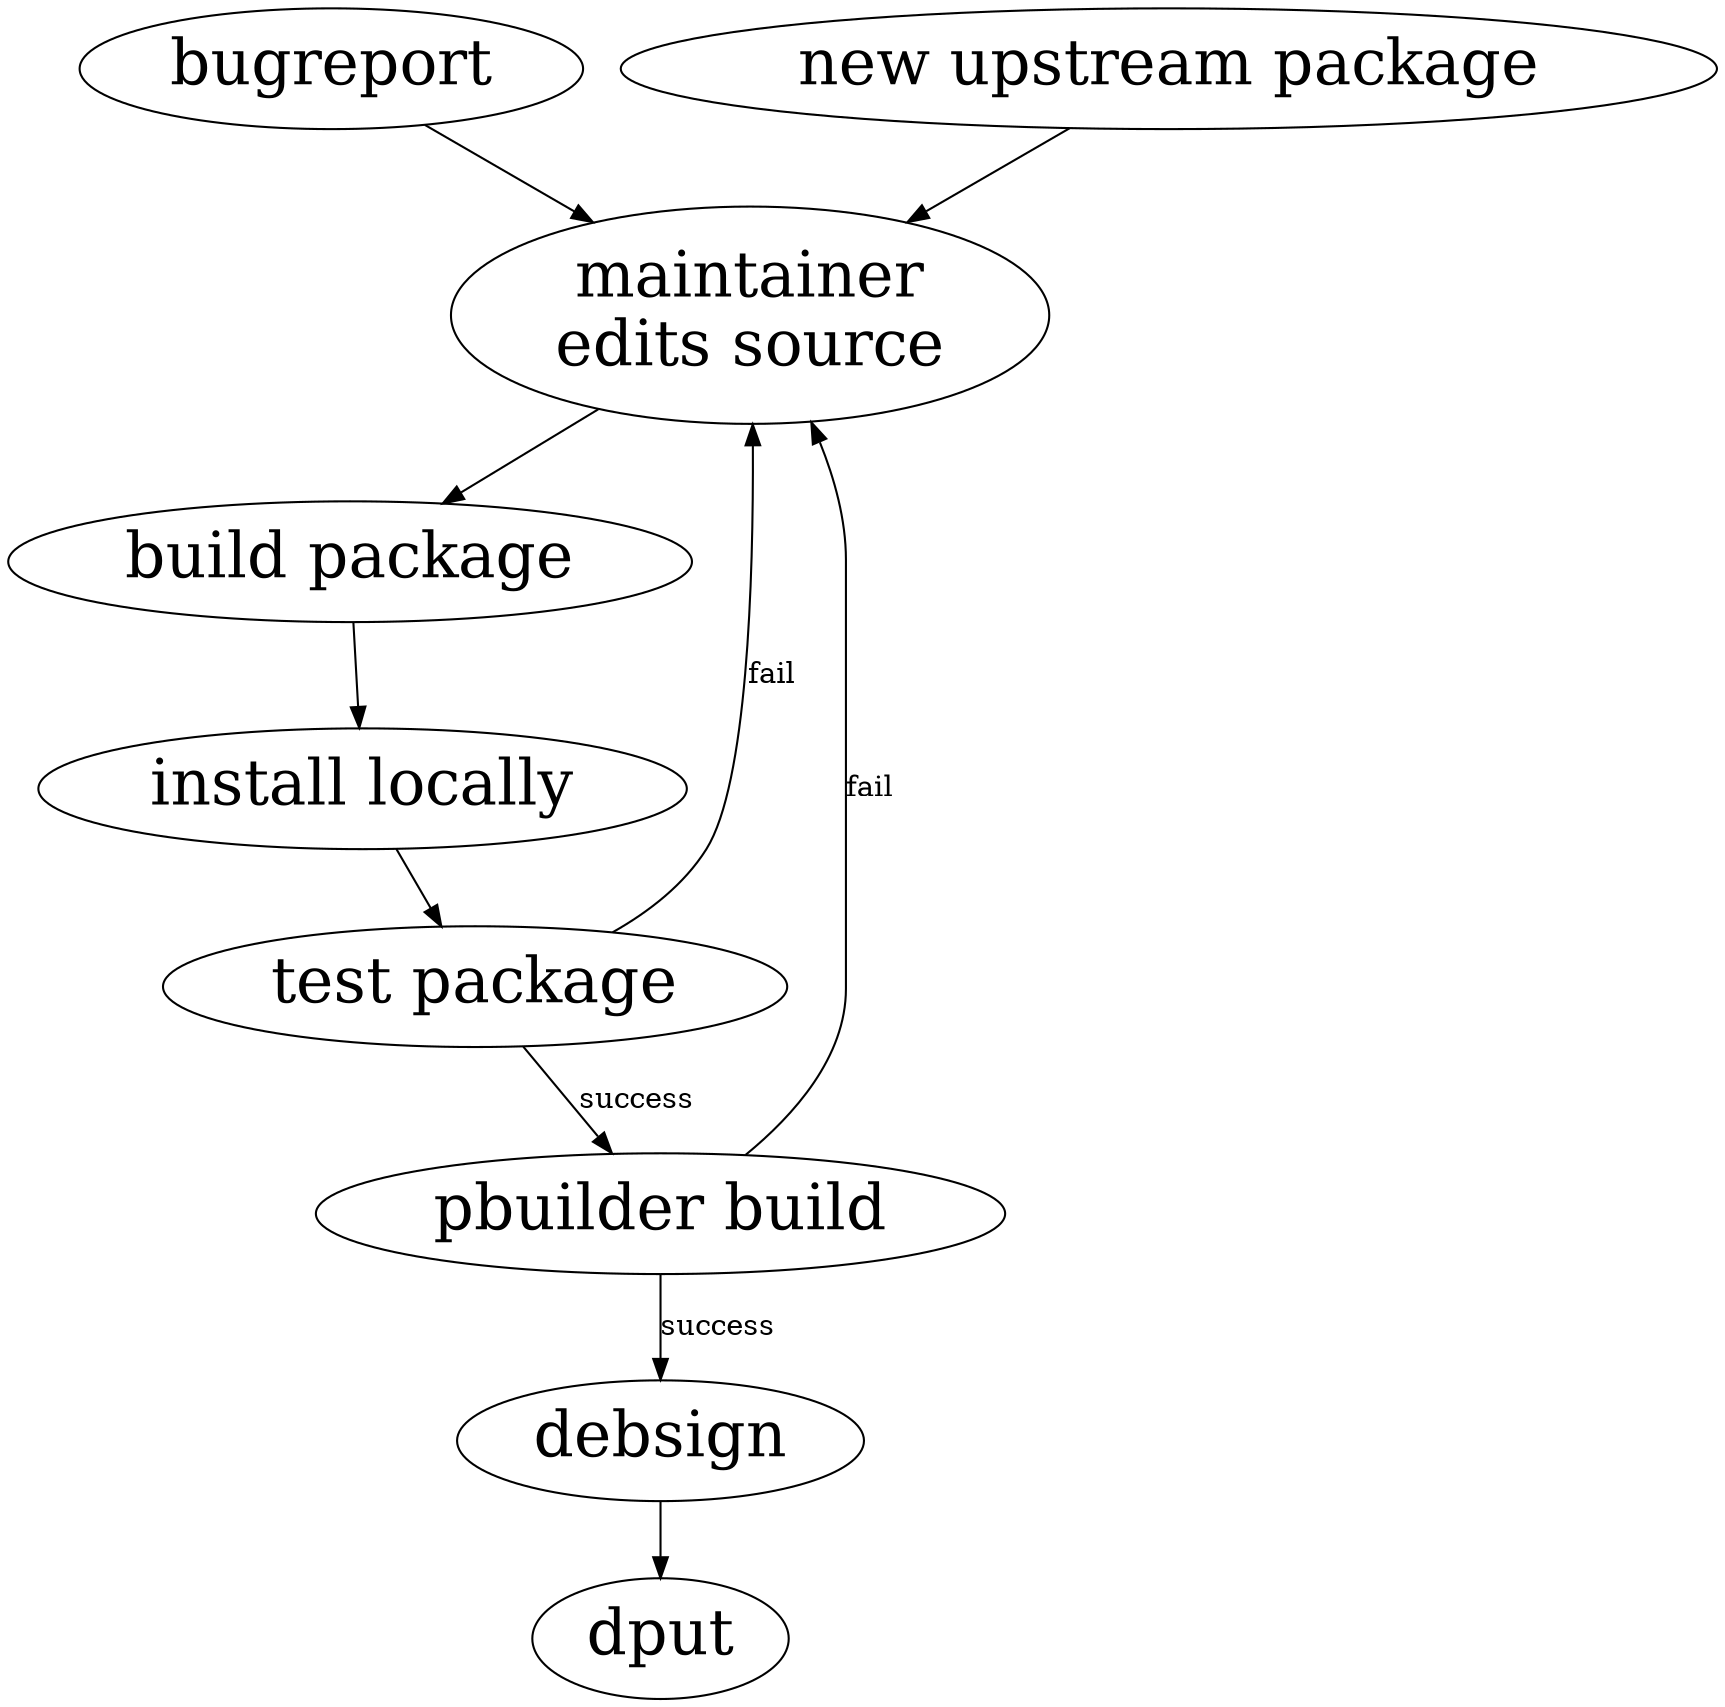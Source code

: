 // (let* ((dot buffer-file-name) (eps (replace-regexp-in-string "dot$" "eps" dot)) (svg (replace-regexp-in-string "dot$" "svg" dot))) (shell-command (concat "dot "dot" -T ps > "eps"; gv "eps)))
digraph structure {
mindist=1
node [fontsize=30]

"edit source" [label="maintainer\nedits source"] 
"bugreport"->"edit source"
"new upstream package"->"edit source"
"edit source"->"build package"
"build package"->"install locally"
"install locally"->"test package"
"test package"->"edit source" [label="fail"]
"test package"->"pbuilder build" [label="success"]
"pbuilder build"->"edit source" [label="fail"]
"pbuilder build"->"debsign" [label="success"]
"debsign"->"dput"
}

